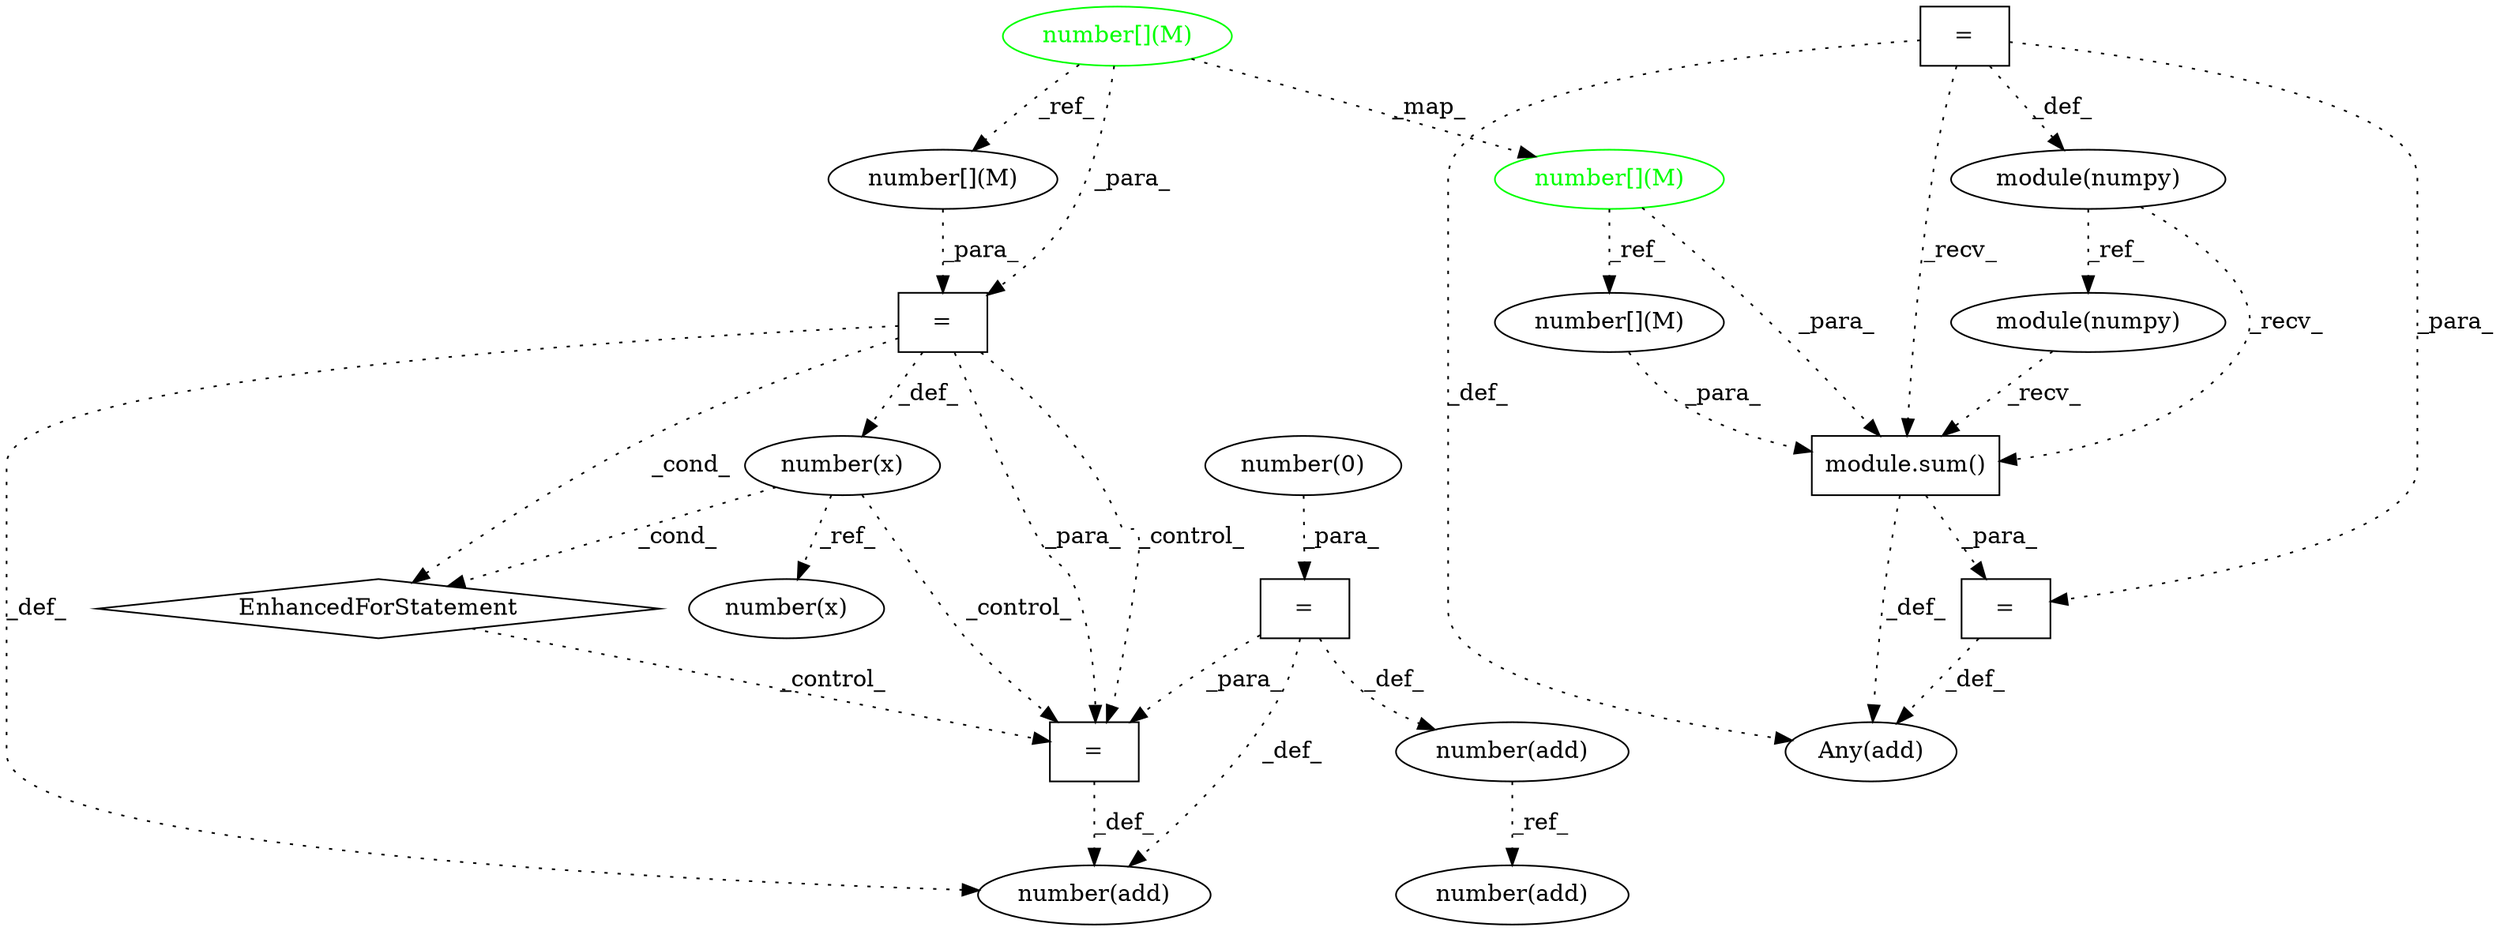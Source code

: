 digraph G {
1 [label="number(x)" shape=ellipse]
2 [label="number[](M)" shape=ellipse color=green fontcolor=green]
3 [label="number(0)" shape=ellipse]
4 [label="Any(add)" shape=ellipse]
5 [label="module.sum()" shape=box]
6 [label="number[](M)" shape=ellipse]
7 [label="=" shape=box]
8 [label="=" shape=box]
9 [label="number[](M)" shape=ellipse]
10 [label="module(numpy)" shape=ellipse]
11 [label="EnhancedForStatement" shape=diamond]
12 [label="module(numpy)" shape=ellipse]
13 [label="=" shape=box]
14 [label="number(x)" shape=ellipse]
15 [label="number[](M)" shape=ellipse color=green fontcolor=green]
16 [label="number(add)" shape=ellipse]
17 [label="=" shape=box]
18 [label="=" shape=box]
19 [label="number(add)" shape=ellipse]
20 [label="number(add)" shape=ellipse]
14 -> 1 [label="_ref_" style=dotted];
15 -> 2 [label="_map_" style=dotted];
7 -> 4 [label="_def_" style=dotted];
5 -> 4 [label="_def_" style=dotted];
8 -> 4 [label="_def_" style=dotted];
10 -> 5 [label="_recv_" style=dotted];
6 -> 5 [label="_para_" style=dotted];
12 -> 5 [label="_recv_" style=dotted];
8 -> 5 [label="_recv_" style=dotted];
2 -> 5 [label="_para_" style=dotted];
2 -> 6 [label="_ref_" style=dotted];
5 -> 7 [label="_para_" style=dotted];
8 -> 7 [label="_para_" style=dotted];
15 -> 9 [label="_ref_" style=dotted];
12 -> 10 [label="_ref_" style=dotted];
14 -> 11 [label="_cond_" style=dotted];
13 -> 11 [label="_cond_" style=dotted];
8 -> 12 [label="_def_" style=dotted];
9 -> 13 [label="_para_" style=dotted];
15 -> 13 [label="_para_" style=dotted];
13 -> 14 [label="_def_" style=dotted];
18 -> 16 [label="_def_" style=dotted];
11 -> 17 [label="_control_" style=dotted];
13 -> 17 [label="_para_" style=dotted];
18 -> 17 [label="_para_" style=dotted];
14 -> 17 [label="_control_" style=dotted];
13 -> 17 [label="_control_" style=dotted];
3 -> 18 [label="_para_" style=dotted];
17 -> 19 [label="_def_" style=dotted];
13 -> 19 [label="_def_" style=dotted];
18 -> 19 [label="_def_" style=dotted];
16 -> 20 [label="_ref_" style=dotted];
}
